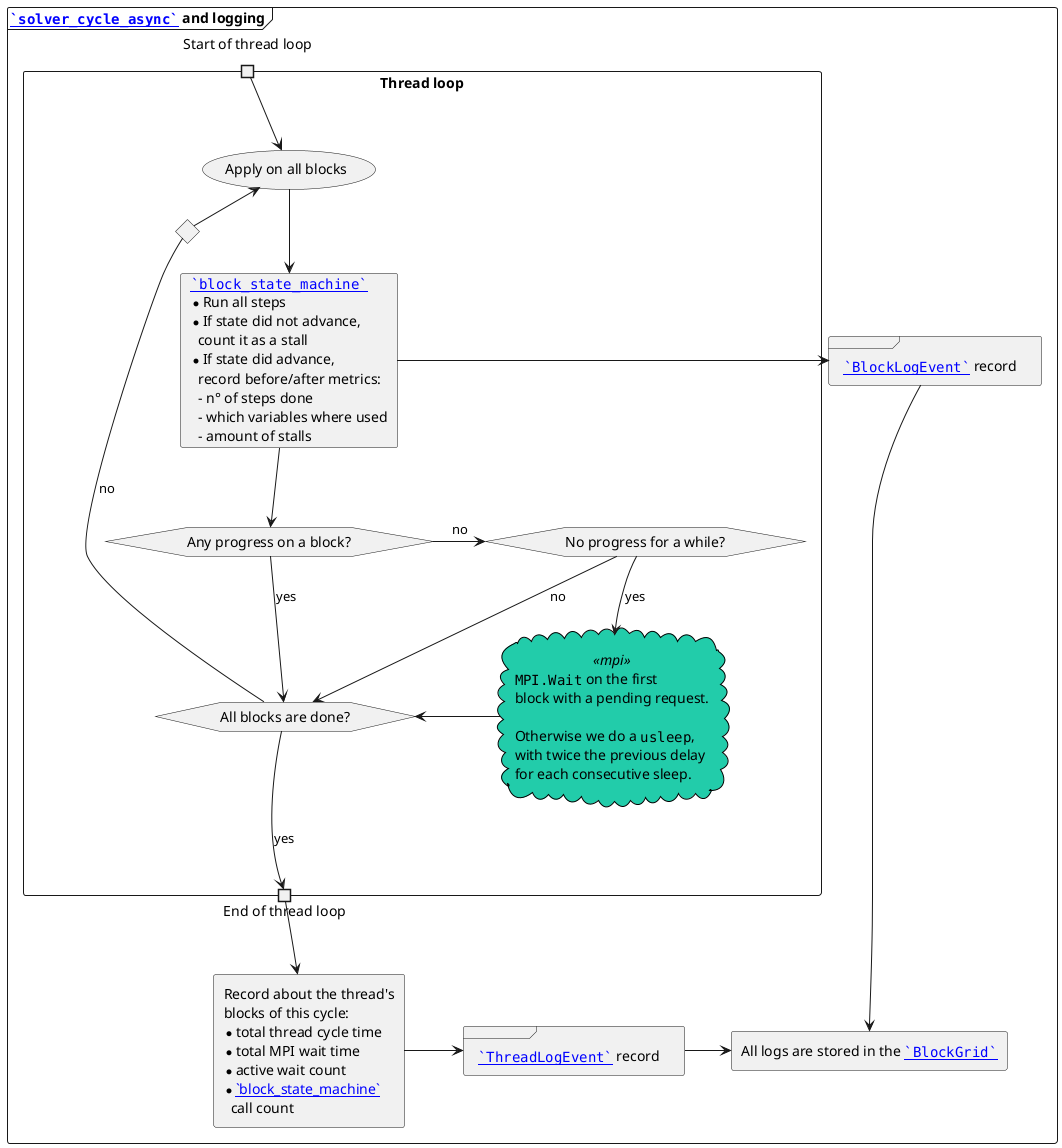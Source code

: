 @startuml state_machine_and_logging
allowmixing

<style>
.mpi {
  BackGroundColor #22ccaa
  LineThickness 1
  LineColor black
}

.pause {
  BackGroundColor #ee1100
  LineThickness 1
  LineColor black
}
</style>

frame """[[`solver_cycle_async`]]"" and logging" as solver_cycle_async {

    rectangle "Thread loop" {

        portin "Start of thread loop" as loop_start
        portout "End of thread loop" as loop_end

        usecase apply_on_all_blocs [
            Apply on all blocks
        ]

        card bsm [
            ""[[`block_state_machine`]]""
            * Run all steps
            * If state did not advance,
              count it as a stall
            * If state did advance,
              record before/after metrics:
              - n° of steps done
              - which variables where used
              - amount of stalls
        ]

        hexagon "Any progress on a block?" as if_progess
        hexagon "No progress for a while?" as if_busy_wait
        hexagon "All blocks are done?" as if_thread_done
        diamond tmp

        cloud active_wait << mpi >> [
            ""MPI.Wait"" on the first
            block with a pending request.

            Otherwise we do a ""usleep"",
            with twice the previous delay
            for each consecutive sleep.
        ]

        loop_start -down-> apply_on_all_blocs
        apply_on_all_blocs --> bsm
        bsm --> if_progess
        if_progess -> if_busy_wait : no
        if_progess --> if_thread_done : yes
        if_busy_wait --> if_thread_done : no
        if_busy_wait --> active_wait : yes
        active_wait -left-> if_thread_done
        tmp -- if_thread_done : no
        tmp -left-> apply_on_all_blocs
        if_thread_done --> loop_end : yes
    }

    rectangle thread_logging [
        Record about the thread's
        blocks of this cycle:
        * total thread cycle time
        * total MPI wait time
        * active wait count
        * [[`block_state_machine`]]
          call count
    ]

    frame """[[`BlockLogEvent`]]"" record" as block_log_record
    bsm -> block_log_record

    frame """[[`ThreadLogEvent`]]"" record" as thread_log_record
    loop_end --> thread_logging
    thread_logging -> thread_log_record

    rectangle stored_in_block_grid [
        All logs are stored in the ""[[`BlockGrid`]]""
    ]

    thread_log_record -> stored_in_block_grid
    block_log_record --> stored_in_block_grid
}

@enduml
